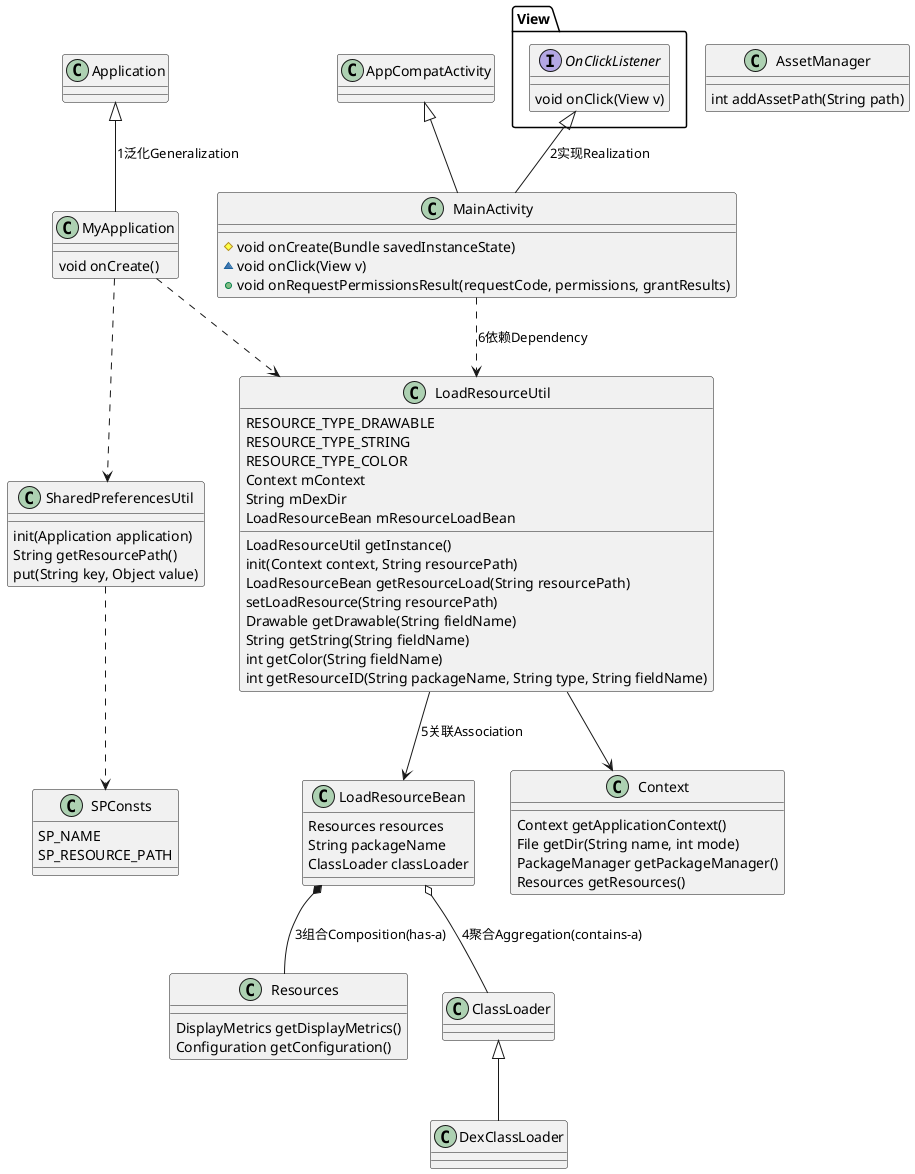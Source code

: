 @startuml

class Application
class MyApplication {
    void onCreate()
}
class AppCompatActivity
class MainActivity {
    #void onCreate(Bundle savedInstanceState)
    ~void onClick(View v)
    +void onRequestPermissionsResult(requestCode, permissions, grantResults)
}
class AssetManager {
    int addAssetPath(String path)
}
interface View.OnClickListener {
    void onClick(View v)
}
class LoadResourceUtil {
    RESOURCE_TYPE_DRAWABLE
    RESOURCE_TYPE_STRING
    RESOURCE_TYPE_COLOR
    Context mContext
    String mDexDir
    LoadResourceBean mResourceLoadBean
    LoadResourceUtil getInstance()
    init(Context context, String resourcePath)
    LoadResourceBean getResourceLoad(String resourcePath)
    setLoadResource(String resourcePath)
    Drawable getDrawable(String fieldName)
    String getString(String fieldName)
    int getColor(String fieldName)
    int getResourceID(String packageName, String type, String fieldName)
}

class Context {
    Context getApplicationContext()
    File getDir(String name, int mode)
    PackageManager getPackageManager()
    Resources getResources()
}

class LoadResourceBean {
    Resources resources
    String packageName
    ClassLoader classLoader
}

class Resources {
    DisplayMetrics getDisplayMetrics()
    Configuration getConfiguration()
}
class ClassLoader
class DexClassLoader

class SharedPreferencesUtil {
    init(Application application)
    String getResourcePath()
    put(String key, Object value)
}
class SPConsts {
    SP_NAME
    SP_RESOURCE_PATH
}

Application <|-- MyApplication: 1泛化Generalization
AppCompatActivity <|-- MainActivity
View.OnClickListener <|-- MainActivity: 2实现Realization
MainActivity ..> LoadResourceUtil: 6依赖Dependency
LoadResourceUtil --> Context
LoadResourceUtil --> LoadResourceBean: 5关联Association
MyApplication ..> SharedPreferencesUtil
MyApplication ..> LoadResourceUtil
LoadResourceBean *-- Resources: 3组合Composition(has-a)
LoadResourceBean o-- ClassLoader: 4聚合Aggregation(contains-a)
SharedPreferencesUtil ..> SPConsts
ClassLoader <|-- DexClassLoader

@enduml